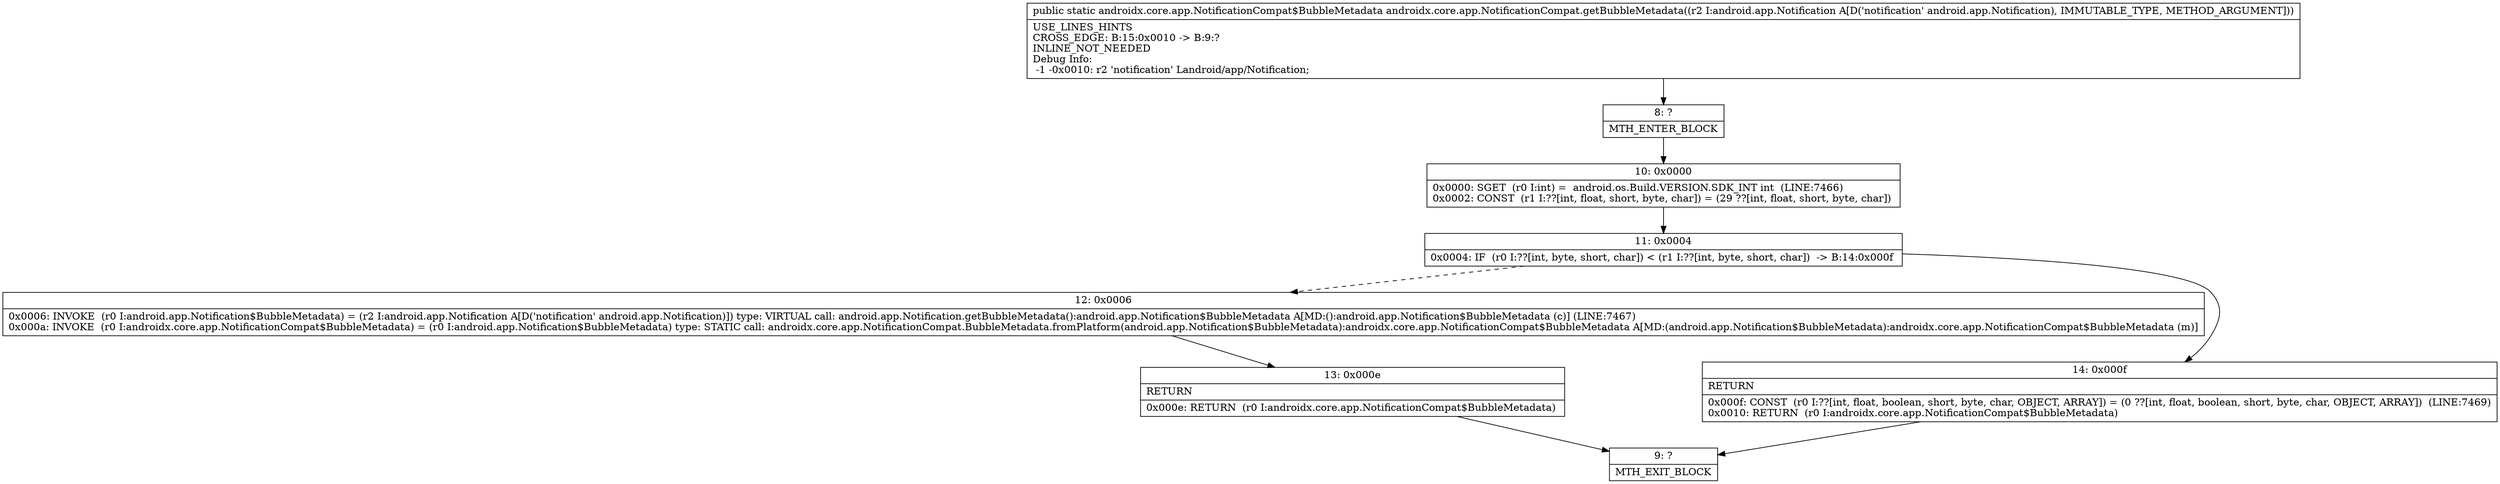 digraph "CFG forandroidx.core.app.NotificationCompat.getBubbleMetadata(Landroid\/app\/Notification;)Landroidx\/core\/app\/NotificationCompat$BubbleMetadata;" {
Node_8 [shape=record,label="{8\:\ ?|MTH_ENTER_BLOCK\l}"];
Node_10 [shape=record,label="{10\:\ 0x0000|0x0000: SGET  (r0 I:int) =  android.os.Build.VERSION.SDK_INT int  (LINE:7466)\l0x0002: CONST  (r1 I:??[int, float, short, byte, char]) = (29 ??[int, float, short, byte, char]) \l}"];
Node_11 [shape=record,label="{11\:\ 0x0004|0x0004: IF  (r0 I:??[int, byte, short, char]) \< (r1 I:??[int, byte, short, char])  \-\> B:14:0x000f \l}"];
Node_12 [shape=record,label="{12\:\ 0x0006|0x0006: INVOKE  (r0 I:android.app.Notification$BubbleMetadata) = (r2 I:android.app.Notification A[D('notification' android.app.Notification)]) type: VIRTUAL call: android.app.Notification.getBubbleMetadata():android.app.Notification$BubbleMetadata A[MD:():android.app.Notification$BubbleMetadata (c)] (LINE:7467)\l0x000a: INVOKE  (r0 I:androidx.core.app.NotificationCompat$BubbleMetadata) = (r0 I:android.app.Notification$BubbleMetadata) type: STATIC call: androidx.core.app.NotificationCompat.BubbleMetadata.fromPlatform(android.app.Notification$BubbleMetadata):androidx.core.app.NotificationCompat$BubbleMetadata A[MD:(android.app.Notification$BubbleMetadata):androidx.core.app.NotificationCompat$BubbleMetadata (m)]\l}"];
Node_13 [shape=record,label="{13\:\ 0x000e|RETURN\l|0x000e: RETURN  (r0 I:androidx.core.app.NotificationCompat$BubbleMetadata) \l}"];
Node_9 [shape=record,label="{9\:\ ?|MTH_EXIT_BLOCK\l}"];
Node_14 [shape=record,label="{14\:\ 0x000f|RETURN\l|0x000f: CONST  (r0 I:??[int, float, boolean, short, byte, char, OBJECT, ARRAY]) = (0 ??[int, float, boolean, short, byte, char, OBJECT, ARRAY])  (LINE:7469)\l0x0010: RETURN  (r0 I:androidx.core.app.NotificationCompat$BubbleMetadata) \l}"];
MethodNode[shape=record,label="{public static androidx.core.app.NotificationCompat$BubbleMetadata androidx.core.app.NotificationCompat.getBubbleMetadata((r2 I:android.app.Notification A[D('notification' android.app.Notification), IMMUTABLE_TYPE, METHOD_ARGUMENT]))  | USE_LINES_HINTS\lCROSS_EDGE: B:15:0x0010 \-\> B:9:?\lINLINE_NOT_NEEDED\lDebug Info:\l  \-1 \-0x0010: r2 'notification' Landroid\/app\/Notification;\l}"];
MethodNode -> Node_8;Node_8 -> Node_10;
Node_10 -> Node_11;
Node_11 -> Node_12[style=dashed];
Node_11 -> Node_14;
Node_12 -> Node_13;
Node_13 -> Node_9;
Node_14 -> Node_9;
}

